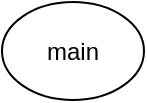 <mxfile version="21.5.0" type="github">
  <diagram name="Page-1" id="TYc0jeTsF258UGy9W-wM">
    <mxGraphModel dx="1276" dy="527" grid="0" gridSize="10" guides="1" tooltips="1" connect="1" arrows="1" fold="1" page="1" pageScale="1" pageWidth="850" pageHeight="1100" math="0" shadow="0">
      <root>
        <mxCell id="0" />
        <mxCell id="1" parent="0" />
        <mxCell id="E803e9tDTl277qtuaFH2-1" value="main" style="ellipse;whiteSpace=wrap;html=1;" vertex="1" parent="1">
          <mxGeometry x="157" y="60" width="71" height="49" as="geometry" />
        </mxCell>
      </root>
    </mxGraphModel>
  </diagram>
</mxfile>
